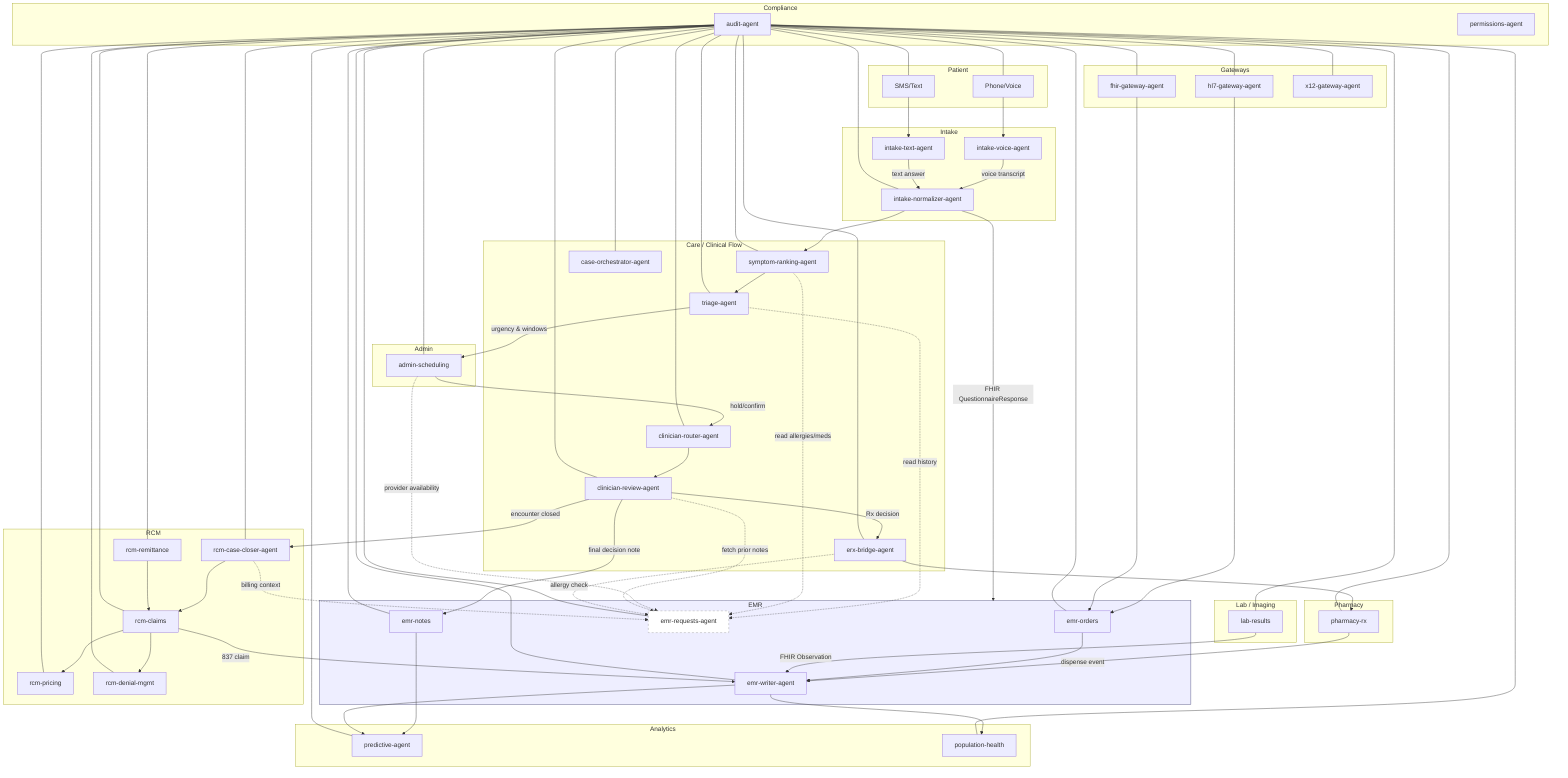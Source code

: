 flowchart TD
    %% ==== Lanes ====
    subgraph PATIENT["Patient"]
      PText[SMS/Text]
      PVoice[Phone/Voice]
    end

    subgraph GATEWAYS["Gateways"]
      HL7[hl7-gateway-agent]
      FHIR[fhir-gateway-agent]
      X12[x12-gateway-agent]
    end

    subgraph INTAKE["Intake"]
      IV[intake-voice-agent]
      IT[intake-text-agent]
      IN[intake-normalizer-agent]
    end

    subgraph CARE["Care / Clinical Flow"]
      SR[symptom-ranking-agent]
      TR[triage-agent]
      CR[clinician-router-agent]
      NP[clinician-review-agent]
      ERX[erx-bridge-agent]
      ORCH[case-orchestrator-agent]
    end

    subgraph ADMIN["Admin"]
      SCHED[admin-scheduling]
    end

    subgraph EMR["EMR"]
      EO[emr-orders]
      EN[emr-notes]
      EREQ[emr-requests-agent]
      EWR[emr-writer-agent]
    end

    subgraph PHARM["Pharmacy"]
      PRX[pharmacy-rx]
    end

    subgraph RCM["RCM"]
      RCL[rcm-claims]
      RRM[rcm-remittance]
      RPR[rcm-pricing]
      RDN[rcm-denial-mgmt]
      RCC[rcm-case-closer-agent]
    end

    subgraph LABIMG["Lab / Imaging"]
      LRES[lab-results]
    end

    subgraph ANALYTICS["Analytics"]
      PRED[predictive-agent]
      POP[population-health]
    end

    subgraph COMPLIANCE["Compliance"]
      AUD[audit-agent]
      RBAC[permissions-agent]
    end

    %% ==== Patient to Intake ====
    PText --> IT
    PVoice --> IV
    IV -->|voice transcript| IN
    IT -->|text answer| IN
    IN -->|FHIR QuestionnaireResponse| EMR:::emrTopic
    IN --> SR

    %% ==== Ranking feeds Triage ====
    SR --> TR

    %% ==== Triage to Scheduling with urgency ====
    TR -->|urgency & windows| SCHED
    SCHED -->|hold/confirm| CR

    %% ==== Clinician review ====
    CR --> NP
    NP -->|final decision note| EN
    NP -->|Rx decision| ERX
    NP -->|encounter closed| RCC

    %% ==== Pharmacy path ====
    ERX --> PRX
    PRX -->|dispense event| EWR

    %% ==== RCM path ====
    RCC --> RCL
    RCL --> RPR
    RCL --> RDN
    RRM --> RCL
    RCL -->|837 claim| EWR

    %% ==== EMR I/O ====
    HL7 --> EO
    FHIR --> EO
    EO --> EWR
    LRES -->|FHIR Observation| EWR

    %% EMR read pattern (requests/responses over bus)
    classDef req fill:#fff,stroke:#999,stroke-dasharray: 5 5;
    class EREQ req;
    TR -.->|read history| EREQ
    SR -.->|read allergies/meds| EREQ
    SCHED -.->|provider availability| EREQ
    NP -.->|fetch prior notes| EREQ
    RCC -.->|billing context| EREQ
    ERX -.->|allergy check| EREQ

    %% ==== Analytics ====
    EN --> PRED
    EWR --> PRED
    EWR --> POP

    %% ==== Compliance hooks ====
    classDef audit fill:#ffe,stroke:#cc0;
    AUD --- PText
    AUD --- PVoice
    AUD --- IN
    AUD --- SR
    AUD --- TR
    AUD --- SCHED
    AUD --- CR
    AUD --- NP
    AUD --- ERX
    AUD --- PRX
    AUD --- EO
    AUD --- EN
    AUD --- EWR
    AUD --- EREQ
    AUD --- RCL
    AUD --- RRM
    AUD --- RPR
    AUD --- RDN
    AUD --- RCC
    AUD --- LRES
    AUD --- PRED
    AUD --- POP
    AUD --- HL7
    AUD --- FHIR
    AUD --- X12
    AUD --- ORCH

    %% Styles
    classDef emrTopic fill:#eef,stroke:#447;
    class EMR emrTopic;